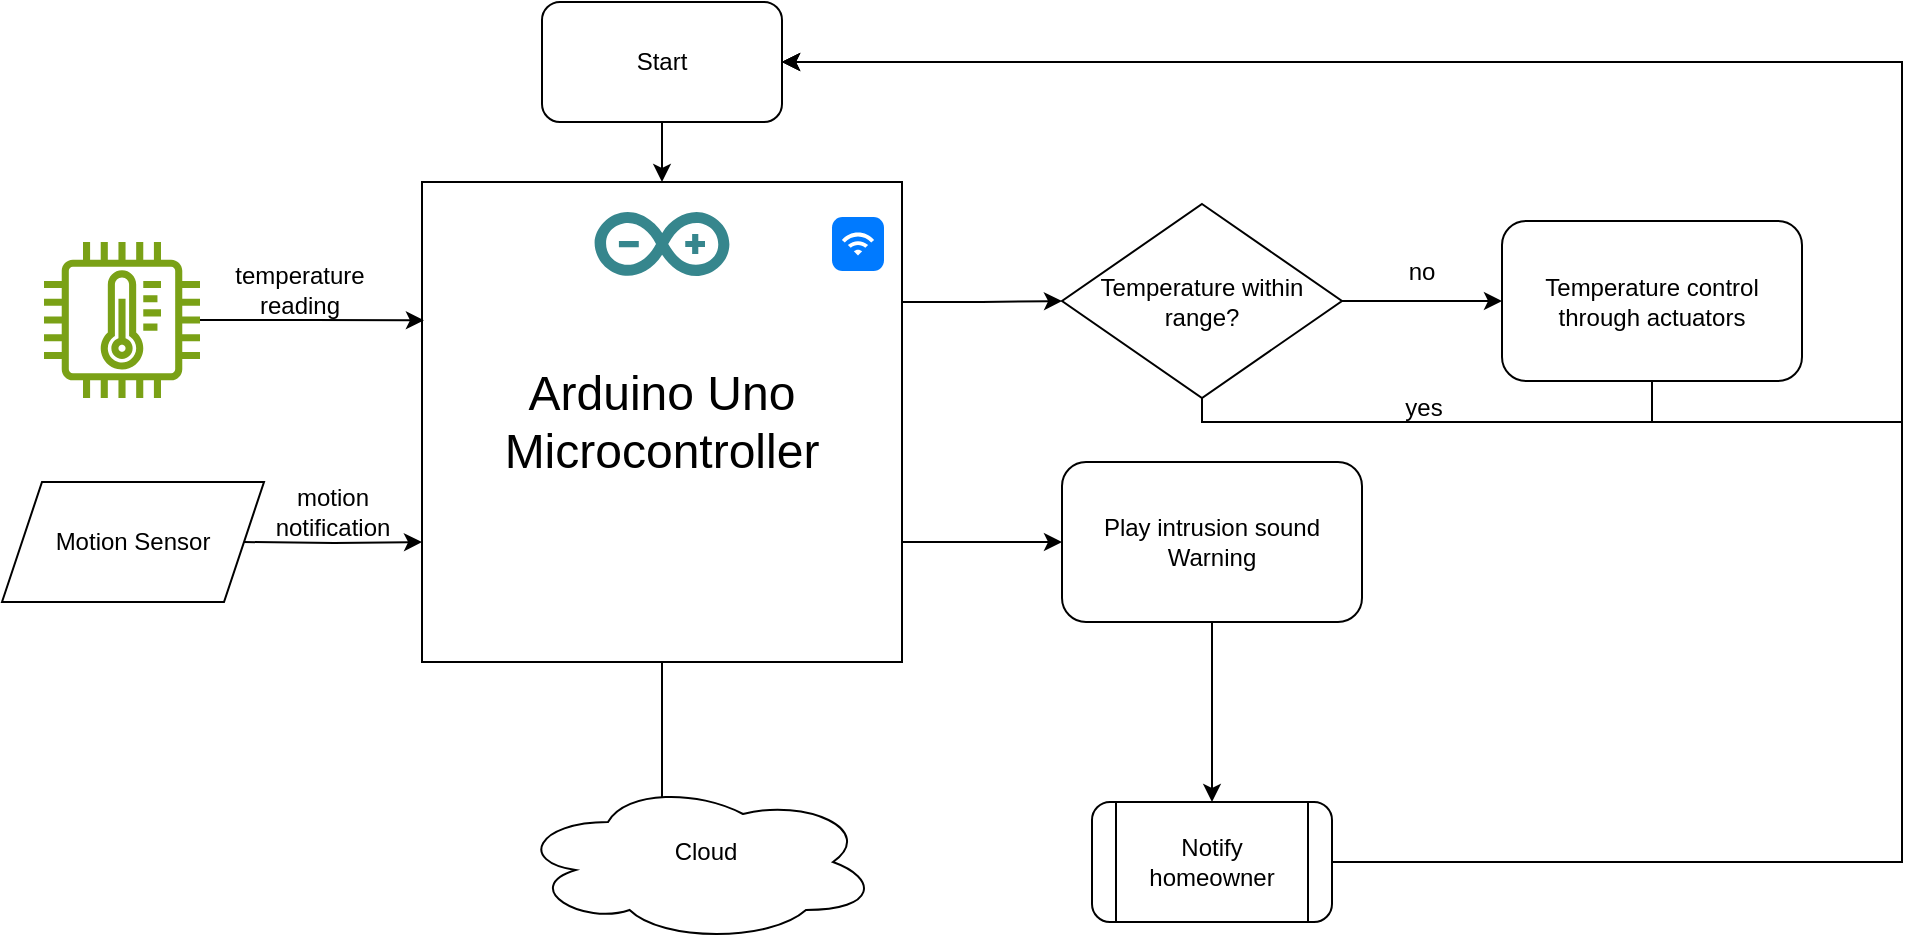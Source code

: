 <mxfile version="24.7.14">
  <diagram name="Page-1" id="eznOWNsJO-LwrajhtcFM">
    <mxGraphModel dx="1050" dy="503" grid="1" gridSize="10" guides="1" tooltips="1" connect="1" arrows="1" fold="1" page="1" pageScale="1" pageWidth="1100" pageHeight="850" math="0" shadow="0">
      <root>
        <mxCell id="0" />
        <mxCell id="1" parent="0" />
        <mxCell id="m8kaJ8VKCf0JhzrjGBa_-8" style="edgeStyle=orthogonalEdgeStyle;rounded=0;orthogonalLoop=1;jettySize=auto;html=1;entryX=0;entryY=0.75;entryDx=0;entryDy=0;" parent="1" target="m8kaJ8VKCf0JhzrjGBa_-4" edge="1">
          <mxGeometry relative="1" as="geometry">
            <mxPoint x="151" y="330" as="sourcePoint" />
          </mxGeometry>
        </mxCell>
        <mxCell id="m8kaJ8VKCf0JhzrjGBa_-18" style="edgeStyle=orthogonalEdgeStyle;rounded=0;orthogonalLoop=1;jettySize=auto;html=1;exitX=1;exitY=0.25;exitDx=0;exitDy=0;" parent="1" source="m8kaJ8VKCf0JhzrjGBa_-4" target="m8kaJ8VKCf0JhzrjGBa_-24" edge="1">
          <mxGeometry relative="1" as="geometry">
            <mxPoint x="641" y="210" as="targetPoint" />
          </mxGeometry>
        </mxCell>
        <mxCell id="m8kaJ8VKCf0JhzrjGBa_-21" style="edgeStyle=orthogonalEdgeStyle;rounded=0;orthogonalLoop=1;jettySize=auto;html=1;exitX=1;exitY=0.75;exitDx=0;exitDy=0;entryX=0;entryY=0.5;entryDx=0;entryDy=0;" parent="1" source="m8kaJ8VKCf0JhzrjGBa_-4" target="m8kaJ8VKCf0JhzrjGBa_-22" edge="1">
          <mxGeometry relative="1" as="geometry">
            <mxPoint x="631" y="330" as="targetPoint" />
          </mxGeometry>
        </mxCell>
        <mxCell id="m8kaJ8VKCf0JhzrjGBa_-4" value="&lt;font style=&quot;font-size: 24px;&quot;&gt;Arduino Uno Microcontroller&lt;br&gt;&lt;/font&gt;" style="whiteSpace=wrap;html=1;aspect=fixed;" parent="1" vertex="1">
          <mxGeometry x="240" y="150" width="240" height="240" as="geometry" />
        </mxCell>
        <mxCell id="m8kaJ8VKCf0JhzrjGBa_-9" value="" style="html=1;strokeWidth=1;shadow=0;dashed=0;shape=mxgraph.ios7.misc.wifi;fillColor=#007AFF;strokeColor=none;buttonText=;strokeColor2=#222222;fontColor=#222222;fontSize=8;verticalLabelPosition=bottom;verticalAlign=top;align=center;sketch=0;" parent="1" vertex="1">
          <mxGeometry x="445" y="167.5" width="26" height="27" as="geometry" />
        </mxCell>
        <mxCell id="m8kaJ8VKCf0JhzrjGBa_-10" value="temperature reading" style="text;html=1;align=center;verticalAlign=middle;whiteSpace=wrap;rounded=0;" parent="1" vertex="1">
          <mxGeometry x="129" y="189" width="100" height="30" as="geometry" />
        </mxCell>
        <mxCell id="m8kaJ8VKCf0JhzrjGBa_-11" value="motion notification" style="text;html=1;align=center;verticalAlign=middle;whiteSpace=wrap;rounded=0;" parent="1" vertex="1">
          <mxGeometry x="171" y="300" width="49" height="30" as="geometry" />
        </mxCell>
        <mxCell id="m8kaJ8VKCf0JhzrjGBa_-15" value="" style="edgeStyle=orthogonalEdgeStyle;rounded=0;orthogonalLoop=1;jettySize=auto;html=1;entryX=0.004;entryY=0.288;entryDx=0;entryDy=0;entryPerimeter=0;" parent="1" source="m8kaJ8VKCf0JhzrjGBa_-12" target="m8kaJ8VKCf0JhzrjGBa_-4" edge="1">
          <mxGeometry relative="1" as="geometry">
            <mxPoint x="208" y="219" as="targetPoint" />
          </mxGeometry>
        </mxCell>
        <mxCell id="m8kaJ8VKCf0JhzrjGBa_-12" value="" style="sketch=0;outlineConnect=0;fontColor=#232F3E;gradientColor=none;fillColor=#7AA116;strokeColor=none;dashed=0;verticalLabelPosition=bottom;verticalAlign=top;align=center;html=1;fontSize=12;fontStyle=0;aspect=fixed;pointerEvents=1;shape=mxgraph.aws4.iot_thing_temperature_sensor;" parent="1" vertex="1">
          <mxGeometry x="51" y="180" width="78" height="78" as="geometry" />
        </mxCell>
        <mxCell id="m8kaJ8VKCf0JhzrjGBa_-17" value="Motion Sensor" style="shape=parallelogram;perimeter=parallelogramPerimeter;whiteSpace=wrap;html=1;fixedSize=1;" parent="1" vertex="1">
          <mxGeometry x="30" y="300" width="131" height="60" as="geometry" />
        </mxCell>
        <mxCell id="m8kaJ8VKCf0JhzrjGBa_-32" value="" style="edgeStyle=orthogonalEdgeStyle;rounded=0;orthogonalLoop=1;jettySize=auto;html=1;" parent="1" source="m8kaJ8VKCf0JhzrjGBa_-22" target="m8kaJ8VKCf0JhzrjGBa_-31" edge="1">
          <mxGeometry relative="1" as="geometry" />
        </mxCell>
        <mxCell id="m8kaJ8VKCf0JhzrjGBa_-22" value="Play intrusion sound Warning" style="rounded=1;whiteSpace=wrap;html=1;" parent="1" vertex="1">
          <mxGeometry x="560" y="290" width="150" height="80" as="geometry" />
        </mxCell>
        <mxCell id="m8kaJ8VKCf0JhzrjGBa_-36" value="" style="edgeStyle=orthogonalEdgeStyle;rounded=0;orthogonalLoop=1;jettySize=auto;html=1;entryX=1;entryY=0.5;entryDx=0;entryDy=0;" parent="1" source="m8kaJ8VKCf0JhzrjGBa_-23" target="m8kaJ8VKCf0JhzrjGBa_-37" edge="1">
          <mxGeometry relative="1" as="geometry">
            <mxPoint x="855" y="300" as="targetPoint" />
            <Array as="points">
              <mxPoint x="855" y="270" />
              <mxPoint x="980" y="270" />
              <mxPoint x="980" y="90" />
            </Array>
          </mxGeometry>
        </mxCell>
        <mxCell id="m8kaJ8VKCf0JhzrjGBa_-23" value="Temperature control through actuators" style="rounded=1;whiteSpace=wrap;html=1;" parent="1" vertex="1">
          <mxGeometry x="780" y="169.5" width="150" height="80" as="geometry" />
        </mxCell>
        <mxCell id="m8kaJ8VKCf0JhzrjGBa_-26" value="" style="edgeStyle=orthogonalEdgeStyle;rounded=0;orthogonalLoop=1;jettySize=auto;html=1;entryX=0;entryY=0.5;entryDx=0;entryDy=0;" parent="1" source="m8kaJ8VKCf0JhzrjGBa_-24" edge="1" target="m8kaJ8VKCf0JhzrjGBa_-23">
          <mxGeometry relative="1" as="geometry">
            <mxPoint x="841" y="210.5" as="targetPoint" />
          </mxGeometry>
        </mxCell>
        <mxCell id="m8kaJ8VKCf0JhzrjGBa_-35" value="" style="edgeStyle=orthogonalEdgeStyle;rounded=0;orthogonalLoop=1;jettySize=auto;html=1;entryX=1;entryY=0.5;entryDx=0;entryDy=0;exitX=0.5;exitY=1;exitDx=0;exitDy=0;" parent="1" source="m8kaJ8VKCf0JhzrjGBa_-24" target="m8kaJ8VKCf0JhzrjGBa_-37" edge="1">
          <mxGeometry relative="1" as="geometry">
            <Array as="points">
              <mxPoint x="630" y="270" />
              <mxPoint x="980" y="270" />
              <mxPoint x="980" y="90" />
            </Array>
            <mxPoint x="855" y="300" as="targetPoint" />
          </mxGeometry>
        </mxCell>
        <mxCell id="m8kaJ8VKCf0JhzrjGBa_-24" value="Temperature within range?" style="rhombus;whiteSpace=wrap;html=1;" parent="1" vertex="1">
          <mxGeometry x="560" y="161" width="140" height="97" as="geometry" />
        </mxCell>
        <mxCell id="m8kaJ8VKCf0JhzrjGBa_-27" value="no" style="text;html=1;align=center;verticalAlign=middle;whiteSpace=wrap;rounded=0;" parent="1" vertex="1">
          <mxGeometry x="710" y="180" width="60" height="30" as="geometry" />
        </mxCell>
        <mxCell id="m8kaJ8VKCf0JhzrjGBa_-30" value="yes" style="text;html=1;align=center;verticalAlign=middle;whiteSpace=wrap;rounded=0;" parent="1" vertex="1">
          <mxGeometry x="711" y="248" width="60" height="30" as="geometry" />
        </mxCell>
        <mxCell id="m8kaJ8VKCf0JhzrjGBa_-34" value="" style="edgeStyle=orthogonalEdgeStyle;rounded=0;orthogonalLoop=1;jettySize=auto;html=1;entryX=1;entryY=0.5;entryDx=0;entryDy=0;" parent="1" source="m8kaJ8VKCf0JhzrjGBa_-31" target="m8kaJ8VKCf0JhzrjGBa_-37" edge="1">
          <mxGeometry relative="1" as="geometry">
            <mxPoint x="855" y="360" as="targetPoint" />
            <Array as="points">
              <mxPoint x="980" y="490" />
              <mxPoint x="980" y="90" />
            </Array>
          </mxGeometry>
        </mxCell>
        <mxCell id="m8kaJ8VKCf0JhzrjGBa_-31" value="Notify homeowner" style="shape=process;whiteSpace=wrap;html=1;backgroundOutline=1;rounded=1;" parent="1" vertex="1">
          <mxGeometry x="575" y="460" width="120" height="60" as="geometry" />
        </mxCell>
        <mxCell id="m8kaJ8VKCf0JhzrjGBa_-38" value="" style="edgeStyle=orthogonalEdgeStyle;rounded=0;orthogonalLoop=1;jettySize=auto;html=1;" parent="1" source="m8kaJ8VKCf0JhzrjGBa_-37" target="m8kaJ8VKCf0JhzrjGBa_-4" edge="1">
          <mxGeometry relative="1" as="geometry" />
        </mxCell>
        <mxCell id="m8kaJ8VKCf0JhzrjGBa_-37" value="Start" style="rounded=1;whiteSpace=wrap;html=1;" parent="1" vertex="1">
          <mxGeometry x="300" y="60" width="120" height="60" as="geometry" />
        </mxCell>
        <mxCell id="wXeLVTWFPFXdfLK9_2wO-1" value="" style="dashed=0;outlineConnect=0;html=1;align=center;labelPosition=center;verticalLabelPosition=bottom;verticalAlign=top;shape=mxgraph.weblogos.arduino;fillColor=#36868D;strokeColor=none" parent="1" vertex="1">
          <mxGeometry x="326.3" y="165" width="67.4" height="32" as="geometry" />
        </mxCell>
        <mxCell id="03JWi07fjzcvADBQ-0-z-2" value="" style="ellipse;shape=cloud;whiteSpace=wrap;html=1;" vertex="1" parent="1">
          <mxGeometry x="288" y="450" width="180" height="80" as="geometry" />
        </mxCell>
        <mxCell id="03JWi07fjzcvADBQ-0-z-3" value="" style="endArrow=none;html=1;rounded=0;exitX=0.4;exitY=0.1;exitDx=0;exitDy=0;exitPerimeter=0;entryX=0.5;entryY=1;entryDx=0;entryDy=0;" edge="1" parent="1" source="03JWi07fjzcvADBQ-0-z-2" target="m8kaJ8VKCf0JhzrjGBa_-4">
          <mxGeometry width="50" height="50" relative="1" as="geometry">
            <mxPoint x="530" y="320" as="sourcePoint" />
            <mxPoint x="580" y="270" as="targetPoint" />
          </mxGeometry>
        </mxCell>
        <mxCell id="03JWi07fjzcvADBQ-0-z-4" value="Cloud" style="text;html=1;align=center;verticalAlign=middle;whiteSpace=wrap;rounded=0;" vertex="1" parent="1">
          <mxGeometry x="352" y="470" width="60" height="30" as="geometry" />
        </mxCell>
      </root>
    </mxGraphModel>
  </diagram>
</mxfile>
